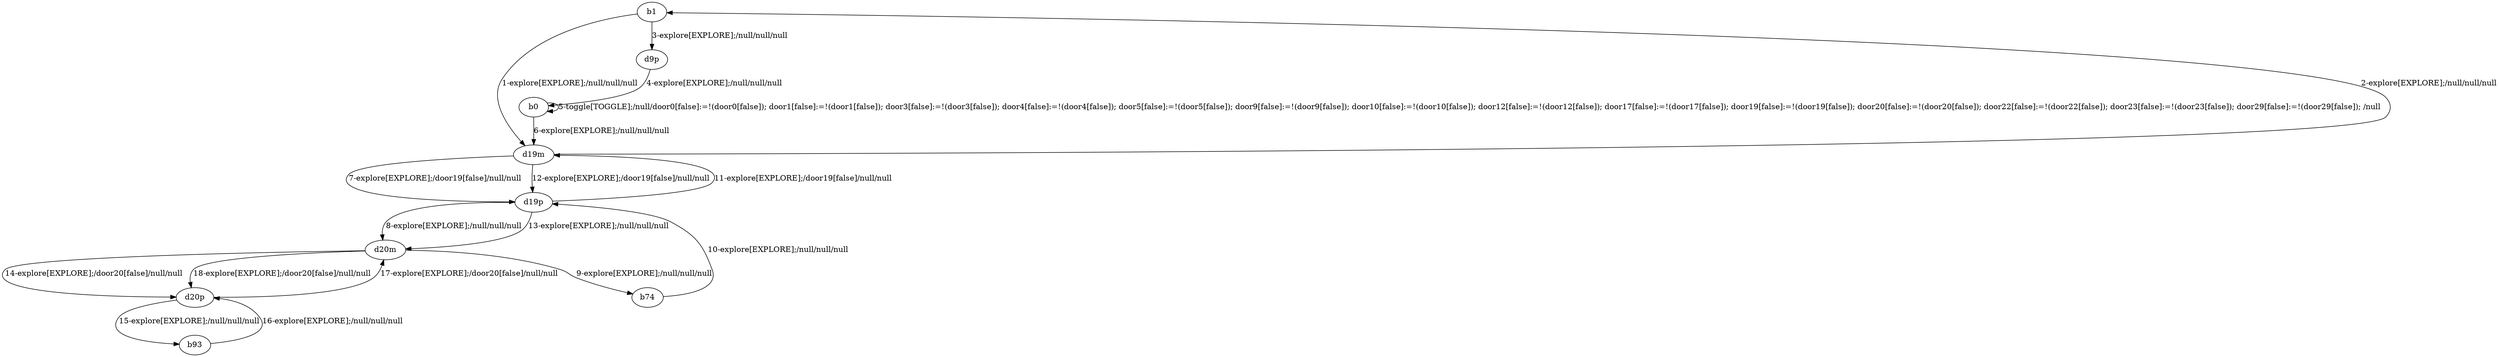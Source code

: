 # Total number of goals covered by this test: 3
# d20p --> d20m
# b93 --> d20p
# b74 --> d19p

digraph g {
"b1" -> "d19m" [label = "1-explore[EXPLORE];/null/null/null"];
"d19m" -> "b1" [label = "2-explore[EXPLORE];/null/null/null"];
"b1" -> "d9p" [label = "3-explore[EXPLORE];/null/null/null"];
"d9p" -> "b0" [label = "4-explore[EXPLORE];/null/null/null"];
"b0" -> "b0" [label = "5-toggle[TOGGLE];/null/door0[false]:=!(door0[false]); door1[false]:=!(door1[false]); door3[false]:=!(door3[false]); door4[false]:=!(door4[false]); door5[false]:=!(door5[false]); door9[false]:=!(door9[false]); door10[false]:=!(door10[false]); door12[false]:=!(door12[false]); door17[false]:=!(door17[false]); door19[false]:=!(door19[false]); door20[false]:=!(door20[false]); door22[false]:=!(door22[false]); door23[false]:=!(door23[false]); door29[false]:=!(door29[false]); /null"];
"b0" -> "d19m" [label = "6-explore[EXPLORE];/null/null/null"];
"d19m" -> "d19p" [label = "7-explore[EXPLORE];/door19[false]/null/null"];
"d19p" -> "d20m" [label = "8-explore[EXPLORE];/null/null/null"];
"d20m" -> "b74" [label = "9-explore[EXPLORE];/null/null/null"];
"b74" -> "d19p" [label = "10-explore[EXPLORE];/null/null/null"];
"d19p" -> "d19m" [label = "11-explore[EXPLORE];/door19[false]/null/null"];
"d19m" -> "d19p" [label = "12-explore[EXPLORE];/door19[false]/null/null"];
"d19p" -> "d20m" [label = "13-explore[EXPLORE];/null/null/null"];
"d20m" -> "d20p" [label = "14-explore[EXPLORE];/door20[false]/null/null"];
"d20p" -> "b93" [label = "15-explore[EXPLORE];/null/null/null"];
"b93" -> "d20p" [label = "16-explore[EXPLORE];/null/null/null"];
"d20p" -> "d20m" [label = "17-explore[EXPLORE];/door20[false]/null/null"];
"d20m" -> "d20p" [label = "18-explore[EXPLORE];/door20[false]/null/null"];
}